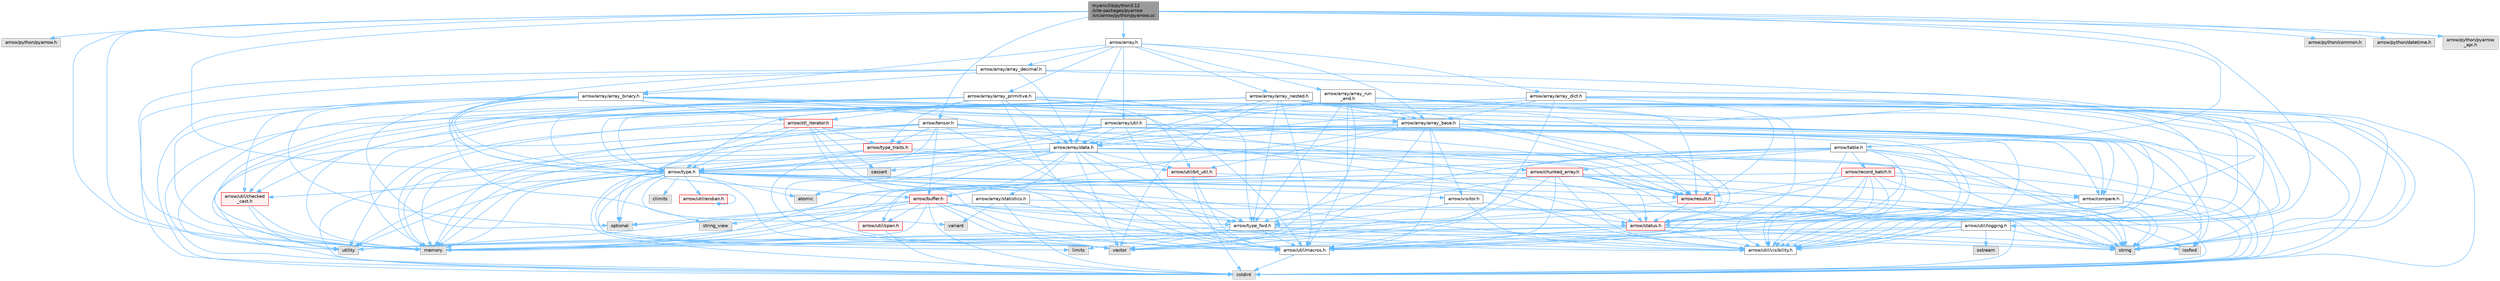 digraph "myenv/lib/python3.12/site-packages/pyarrow/src/arrow/python/pyarrow.cc"
{
 // LATEX_PDF_SIZE
  bgcolor="transparent";
  edge [fontname=Helvetica,fontsize=10,labelfontname=Helvetica,labelfontsize=10];
  node [fontname=Helvetica,fontsize=10,shape=box,height=0.2,width=0.4];
  Node1 [id="Node000001",label="myenv/lib/python3.12\l/site-packages/pyarrow\l/src/arrow/python/pyarrow.cc",height=0.2,width=0.4,color="gray40", fillcolor="grey60", style="filled", fontcolor="black",tooltip=" "];
  Node1 -> Node2 [id="edge1_Node000001_Node000002",color="steelblue1",style="solid",tooltip=" "];
  Node2 [id="Node000002",label="arrow/python/pyarrow.h",height=0.2,width=0.4,color="grey60", fillcolor="#E0E0E0", style="filled",tooltip=" "];
  Node1 -> Node3 [id="edge2_Node000001_Node000003",color="steelblue1",style="solid",tooltip=" "];
  Node3 [id="Node000003",label="memory",height=0.2,width=0.4,color="grey60", fillcolor="#E0E0E0", style="filled",tooltip=" "];
  Node1 -> Node4 [id="edge3_Node000001_Node000004",color="steelblue1",style="solid",tooltip=" "];
  Node4 [id="Node000004",label="utility",height=0.2,width=0.4,color="grey60", fillcolor="#E0E0E0", style="filled",tooltip=" "];
  Node1 -> Node5 [id="edge4_Node000001_Node000005",color="steelblue1",style="solid",tooltip=" "];
  Node5 [id="Node000005",label="arrow/array.h",height=0.2,width=0.4,color="grey40", fillcolor="white", style="filled",URL="$array_8h.html",tooltip=" "];
  Node5 -> Node6 [id="edge5_Node000005_Node000006",color="steelblue1",style="solid",tooltip=" "];
  Node6 [id="Node000006",label="arrow/array/array_base.h",height=0.2,width=0.4,color="grey40", fillcolor="white", style="filled",URL="$array__base_8h.html",tooltip=" "];
  Node6 -> Node7 [id="edge6_Node000006_Node000007",color="steelblue1",style="solid",tooltip=" "];
  Node7 [id="Node000007",label="cstdint",height=0.2,width=0.4,color="grey60", fillcolor="#E0E0E0", style="filled",tooltip=" "];
  Node6 -> Node8 [id="edge7_Node000006_Node000008",color="steelblue1",style="solid",tooltip=" "];
  Node8 [id="Node000008",label="iosfwd",height=0.2,width=0.4,color="grey60", fillcolor="#E0E0E0", style="filled",tooltip=" "];
  Node6 -> Node3 [id="edge8_Node000006_Node000003",color="steelblue1",style="solid",tooltip=" "];
  Node6 -> Node9 [id="edge9_Node000006_Node000009",color="steelblue1",style="solid",tooltip=" "];
  Node9 [id="Node000009",label="string",height=0.2,width=0.4,color="grey60", fillcolor="#E0E0E0", style="filled",tooltip=" "];
  Node6 -> Node10 [id="edge10_Node000006_Node000010",color="steelblue1",style="solid",tooltip=" "];
  Node10 [id="Node000010",label="vector",height=0.2,width=0.4,color="grey60", fillcolor="#E0E0E0", style="filled",tooltip=" "];
  Node6 -> Node11 [id="edge11_Node000006_Node000011",color="steelblue1",style="solid",tooltip=" "];
  Node11 [id="Node000011",label="arrow/array/data.h",height=0.2,width=0.4,color="grey40", fillcolor="white", style="filled",URL="$data_8h.html",tooltip=" "];
  Node11 -> Node12 [id="edge12_Node000011_Node000012",color="steelblue1",style="solid",tooltip=" "];
  Node12 [id="Node000012",label="atomic",height=0.2,width=0.4,color="grey60", fillcolor="#E0E0E0", style="filled",tooltip=" "];
  Node11 -> Node13 [id="edge13_Node000011_Node000013",color="steelblue1",style="solid",tooltip=" "];
  Node13 [id="Node000013",label="cassert",height=0.2,width=0.4,color="grey60", fillcolor="#E0E0E0", style="filled",tooltip=" "];
  Node11 -> Node7 [id="edge14_Node000011_Node000007",color="steelblue1",style="solid",tooltip=" "];
  Node11 -> Node3 [id="edge15_Node000011_Node000003",color="steelblue1",style="solid",tooltip=" "];
  Node11 -> Node4 [id="edge16_Node000011_Node000004",color="steelblue1",style="solid",tooltip=" "];
  Node11 -> Node10 [id="edge17_Node000011_Node000010",color="steelblue1",style="solid",tooltip=" "];
  Node11 -> Node14 [id="edge18_Node000011_Node000014",color="steelblue1",style="solid",tooltip=" "];
  Node14 [id="Node000014",label="arrow/array/statistics.h",height=0.2,width=0.4,color="grey40", fillcolor="white", style="filled",URL="$arrow_2array_2statistics_8h.html",tooltip=" "];
  Node14 -> Node7 [id="edge19_Node000014_Node000007",color="steelblue1",style="solid",tooltip=" "];
  Node14 -> Node15 [id="edge20_Node000014_Node000015",color="steelblue1",style="solid",tooltip=" "];
  Node15 [id="Node000015",label="optional",height=0.2,width=0.4,color="grey60", fillcolor="#E0E0E0", style="filled",tooltip=" "];
  Node14 -> Node9 [id="edge21_Node000014_Node000009",color="steelblue1",style="solid",tooltip=" "];
  Node14 -> Node16 [id="edge22_Node000014_Node000016",color="steelblue1",style="solid",tooltip=" "];
  Node16 [id="Node000016",label="variant",height=0.2,width=0.4,color="grey60", fillcolor="#E0E0E0", style="filled",tooltip=" "];
  Node14 -> Node17 [id="edge23_Node000014_Node000017",color="steelblue1",style="solid",tooltip=" "];
  Node17 [id="Node000017",label="arrow/util/visibility.h",height=0.2,width=0.4,color="grey40", fillcolor="white", style="filled",URL="$include_2arrow_2util_2visibility_8h.html",tooltip=" "];
  Node11 -> Node18 [id="edge24_Node000011_Node000018",color="steelblue1",style="solid",tooltip=" "];
  Node18 [id="Node000018",label="arrow/buffer.h",height=0.2,width=0.4,color="red", fillcolor="#FFF0F0", style="filled",URL="$buffer_8h.html",tooltip=" "];
  Node18 -> Node7 [id="edge25_Node000018_Node000007",color="steelblue1",style="solid",tooltip=" "];
  Node18 -> Node3 [id="edge26_Node000018_Node000003",color="steelblue1",style="solid",tooltip=" "];
  Node18 -> Node15 [id="edge27_Node000018_Node000015",color="steelblue1",style="solid",tooltip=" "];
  Node18 -> Node9 [id="edge28_Node000018_Node000009",color="steelblue1",style="solid",tooltip=" "];
  Node18 -> Node20 [id="edge29_Node000018_Node000020",color="steelblue1",style="solid",tooltip=" "];
  Node20 [id="Node000020",label="string_view",height=0.2,width=0.4,color="grey60", fillcolor="#E0E0E0", style="filled",tooltip=" "];
  Node18 -> Node4 [id="edge30_Node000018_Node000004",color="steelblue1",style="solid",tooltip=" "];
  Node18 -> Node10 [id="edge31_Node000018_Node000010",color="steelblue1",style="solid",tooltip=" "];
  Node18 -> Node31 [id="edge32_Node000018_Node000031",color="steelblue1",style="solid",tooltip=" "];
  Node31 [id="Node000031",label="arrow/status.h",height=0.2,width=0.4,color="red", fillcolor="#FFF0F0", style="filled",URL="$status_8h.html",tooltip=" "];
  Node31 -> Node8 [id="edge33_Node000031_Node000008",color="steelblue1",style="solid",tooltip=" "];
  Node31 -> Node3 [id="edge34_Node000031_Node000003",color="steelblue1",style="solid",tooltip=" "];
  Node31 -> Node9 [id="edge35_Node000031_Node000009",color="steelblue1",style="solid",tooltip=" "];
  Node31 -> Node4 [id="edge36_Node000031_Node000004",color="steelblue1",style="solid",tooltip=" "];
  Node31 -> Node26 [id="edge37_Node000031_Node000026",color="steelblue1",style="solid",tooltip=" "];
  Node26 [id="Node000026",label="arrow/util/macros.h",height=0.2,width=0.4,color="grey40", fillcolor="white", style="filled",URL="$macros_8h.html",tooltip=" "];
  Node26 -> Node7 [id="edge38_Node000026_Node000007",color="steelblue1",style="solid",tooltip=" "];
  Node31 -> Node17 [id="edge39_Node000031_Node000017",color="steelblue1",style="solid",tooltip=" "];
  Node18 -> Node24 [id="edge40_Node000018_Node000024",color="steelblue1",style="solid",tooltip=" "];
  Node24 [id="Node000024",label="arrow/type_fwd.h",height=0.2,width=0.4,color="grey40", fillcolor="white", style="filled",URL="$arrow_2type__fwd_8h.html",tooltip=" "];
  Node24 -> Node25 [id="edge41_Node000024_Node000025",color="steelblue1",style="solid",tooltip=" "];
  Node25 [id="Node000025",label="limits",height=0.2,width=0.4,color="grey60", fillcolor="#E0E0E0", style="filled",tooltip=" "];
  Node24 -> Node3 [id="edge42_Node000024_Node000003",color="steelblue1",style="solid",tooltip=" "];
  Node24 -> Node9 [id="edge43_Node000024_Node000009",color="steelblue1",style="solid",tooltip=" "];
  Node24 -> Node10 [id="edge44_Node000024_Node000010",color="steelblue1",style="solid",tooltip=" "];
  Node24 -> Node26 [id="edge45_Node000024_Node000026",color="steelblue1",style="solid",tooltip=" "];
  Node24 -> Node17 [id="edge46_Node000024_Node000017",color="steelblue1",style="solid",tooltip=" "];
  Node18 -> Node26 [id="edge47_Node000018_Node000026",color="steelblue1",style="solid",tooltip=" "];
  Node18 -> Node37 [id="edge48_Node000018_Node000037",color="steelblue1",style="solid",tooltip=" "];
  Node37 [id="Node000037",label="arrow/util/span.h",height=0.2,width=0.4,color="red", fillcolor="#FFF0F0", style="filled",URL="$span_8h.html",tooltip=" "];
  Node37 -> Node7 [id="edge49_Node000037_Node000007",color="steelblue1",style="solid",tooltip=" "];
  Node18 -> Node17 [id="edge50_Node000018_Node000017",color="steelblue1",style="solid",tooltip=" "];
  Node11 -> Node27 [id="edge51_Node000011_Node000027",color="steelblue1",style="solid",tooltip=" "];
  Node27 [id="Node000027",label="arrow/result.h",height=0.2,width=0.4,color="red", fillcolor="#FFF0F0", style="filled",URL="$result_8h.html",tooltip=" "];
  Node27 -> Node9 [id="edge52_Node000027_Node000009",color="steelblue1",style="solid",tooltip=" "];
  Node27 -> Node4 [id="edge53_Node000027_Node000004",color="steelblue1",style="solid",tooltip=" "];
  Node27 -> Node31 [id="edge54_Node000027_Node000031",color="steelblue1",style="solid",tooltip=" "];
  Node11 -> Node39 [id="edge55_Node000011_Node000039",color="steelblue1",style="solid",tooltip=" "];
  Node39 [id="Node000039",label="arrow/type.h",height=0.2,width=0.4,color="grey40", fillcolor="white", style="filled",URL="$type_8h.html",tooltip=" "];
  Node39 -> Node12 [id="edge56_Node000039_Node000012",color="steelblue1",style="solid",tooltip=" "];
  Node39 -> Node40 [id="edge57_Node000039_Node000040",color="steelblue1",style="solid",tooltip=" "];
  Node40 [id="Node000040",label="climits",height=0.2,width=0.4,color="grey60", fillcolor="#E0E0E0", style="filled",tooltip=" "];
  Node39 -> Node7 [id="edge58_Node000039_Node000007",color="steelblue1",style="solid",tooltip=" "];
  Node39 -> Node8 [id="edge59_Node000039_Node000008",color="steelblue1",style="solid",tooltip=" "];
  Node39 -> Node25 [id="edge60_Node000039_Node000025",color="steelblue1",style="solid",tooltip=" "];
  Node39 -> Node3 [id="edge61_Node000039_Node000003",color="steelblue1",style="solid",tooltip=" "];
  Node39 -> Node15 [id="edge62_Node000039_Node000015",color="steelblue1",style="solid",tooltip=" "];
  Node39 -> Node9 [id="edge63_Node000039_Node000009",color="steelblue1",style="solid",tooltip=" "];
  Node39 -> Node4 [id="edge64_Node000039_Node000004",color="steelblue1",style="solid",tooltip=" "];
  Node39 -> Node16 [id="edge65_Node000039_Node000016",color="steelblue1",style="solid",tooltip=" "];
  Node39 -> Node10 [id="edge66_Node000039_Node000010",color="steelblue1",style="solid",tooltip=" "];
  Node39 -> Node27 [id="edge67_Node000039_Node000027",color="steelblue1",style="solid",tooltip=" "];
  Node39 -> Node24 [id="edge68_Node000039_Node000024",color="steelblue1",style="solid",tooltip=" "];
  Node39 -> Node41 [id="edge69_Node000039_Node000041",color="steelblue1",style="solid",tooltip=" "];
  Node41 [id="Node000041",label="arrow/util/checked\l_cast.h",height=0.2,width=0.4,color="red", fillcolor="#FFF0F0", style="filled",URL="$checked__cast_8h.html",tooltip=" "];
  Node41 -> Node3 [id="edge70_Node000041_Node000003",color="steelblue1",style="solid",tooltip=" "];
  Node41 -> Node4 [id="edge71_Node000041_Node000004",color="steelblue1",style="solid",tooltip=" "];
  Node39 -> Node42 [id="edge72_Node000039_Node000042",color="steelblue1",style="solid",tooltip=" "];
  Node42 [id="Node000042",label="arrow/util/endian.h",height=0.2,width=0.4,color="red", fillcolor="#FFF0F0", style="filled",URL="$endian_8h.html",tooltip=" "];
  Node42 -> Node42 [id="edge73_Node000042_Node000042",color="steelblue1",style="solid",tooltip=" "];
  Node39 -> Node26 [id="edge74_Node000039_Node000026",color="steelblue1",style="solid",tooltip=" "];
  Node39 -> Node17 [id="edge75_Node000039_Node000017",color="steelblue1",style="solid",tooltip=" "];
  Node39 -> Node47 [id="edge76_Node000039_Node000047",color="steelblue1",style="solid",tooltip=" "];
  Node47 [id="Node000047",label="arrow/visitor.h",height=0.2,width=0.4,color="grey40", fillcolor="white", style="filled",URL="$visitor_8h.html",tooltip=" "];
  Node47 -> Node31 [id="edge77_Node000047_Node000031",color="steelblue1",style="solid",tooltip=" "];
  Node47 -> Node24 [id="edge78_Node000047_Node000024",color="steelblue1",style="solid",tooltip=" "];
  Node47 -> Node17 [id="edge79_Node000047_Node000017",color="steelblue1",style="solid",tooltip=" "];
  Node11 -> Node24 [id="edge80_Node000011_Node000024",color="steelblue1",style="solid",tooltip=" "];
  Node11 -> Node48 [id="edge81_Node000011_Node000048",color="steelblue1",style="solid",tooltip=" "];
  Node48 [id="Node000048",label="arrow/util/bit_util.h",height=0.2,width=0.4,color="red", fillcolor="#FFF0F0", style="filled",URL="$bit__util_8h.html",tooltip=" "];
  Node48 -> Node7 [id="edge82_Node000048_Node000007",color="steelblue1",style="solid",tooltip=" "];
  Node48 -> Node26 [id="edge83_Node000048_Node000026",color="steelblue1",style="solid",tooltip=" "];
  Node48 -> Node17 [id="edge84_Node000048_Node000017",color="steelblue1",style="solid",tooltip=" "];
  Node11 -> Node26 [id="edge85_Node000011_Node000026",color="steelblue1",style="solid",tooltip=" "];
  Node11 -> Node37 [id="edge86_Node000011_Node000037",color="steelblue1",style="solid",tooltip=" "];
  Node11 -> Node17 [id="edge87_Node000011_Node000017",color="steelblue1",style="solid",tooltip=" "];
  Node6 -> Node18 [id="edge88_Node000006_Node000018",color="steelblue1",style="solid",tooltip=" "];
  Node6 -> Node49 [id="edge89_Node000006_Node000049",color="steelblue1",style="solid",tooltip=" "];
  Node49 [id="Node000049",label="arrow/compare.h",height=0.2,width=0.4,color="grey40", fillcolor="white", style="filled",URL="$compare_8h.html",tooltip=" "];
  Node49 -> Node7 [id="edge90_Node000049_Node000007",color="steelblue1",style="solid",tooltip=" "];
  Node49 -> Node8 [id="edge91_Node000049_Node000008",color="steelblue1",style="solid",tooltip=" "];
  Node49 -> Node26 [id="edge92_Node000049_Node000026",color="steelblue1",style="solid",tooltip=" "];
  Node49 -> Node17 [id="edge93_Node000049_Node000017",color="steelblue1",style="solid",tooltip=" "];
  Node6 -> Node27 [id="edge94_Node000006_Node000027",color="steelblue1",style="solid",tooltip=" "];
  Node6 -> Node31 [id="edge95_Node000006_Node000031",color="steelblue1",style="solid",tooltip=" "];
  Node6 -> Node39 [id="edge96_Node000006_Node000039",color="steelblue1",style="solid",tooltip=" "];
  Node6 -> Node48 [id="edge97_Node000006_Node000048",color="steelblue1",style="solid",tooltip=" "];
  Node6 -> Node26 [id="edge98_Node000006_Node000026",color="steelblue1",style="solid",tooltip=" "];
  Node6 -> Node17 [id="edge99_Node000006_Node000017",color="steelblue1",style="solid",tooltip=" "];
  Node6 -> Node47 [id="edge100_Node000006_Node000047",color="steelblue1",style="solid",tooltip=" "];
  Node5 -> Node50 [id="edge101_Node000005_Node000050",color="steelblue1",style="solid",tooltip=" "];
  Node50 [id="Node000050",label="arrow/array/array_binary.h",height=0.2,width=0.4,color="grey40", fillcolor="white", style="filled",URL="$array__binary_8h.html",tooltip=" "];
  Node50 -> Node7 [id="edge102_Node000050_Node000007",color="steelblue1",style="solid",tooltip=" "];
  Node50 -> Node3 [id="edge103_Node000050_Node000003",color="steelblue1",style="solid",tooltip=" "];
  Node50 -> Node15 [id="edge104_Node000050_Node000015",color="steelblue1",style="solid",tooltip=" "];
  Node50 -> Node9 [id="edge105_Node000050_Node000009",color="steelblue1",style="solid",tooltip=" "];
  Node50 -> Node20 [id="edge106_Node000050_Node000020",color="steelblue1",style="solid",tooltip=" "];
  Node50 -> Node10 [id="edge107_Node000050_Node000010",color="steelblue1",style="solid",tooltip=" "];
  Node50 -> Node6 [id="edge108_Node000050_Node000006",color="steelblue1",style="solid",tooltip=" "];
  Node50 -> Node11 [id="edge109_Node000050_Node000011",color="steelblue1",style="solid",tooltip=" "];
  Node50 -> Node18 [id="edge110_Node000050_Node000018",color="steelblue1",style="solid",tooltip=" "];
  Node50 -> Node51 [id="edge111_Node000050_Node000051",color="steelblue1",style="solid",tooltip=" "];
  Node51 [id="Node000051",label="arrow/stl_iterator.h",height=0.2,width=0.4,color="red", fillcolor="#FFF0F0", style="filled",URL="$stl__iterator_8h.html",tooltip=" "];
  Node51 -> Node13 [id="edge112_Node000051_Node000013",color="steelblue1",style="solid",tooltip=" "];
  Node51 -> Node15 [id="edge113_Node000051_Node000015",color="steelblue1",style="solid",tooltip=" "];
  Node51 -> Node4 [id="edge114_Node000051_Node000004",color="steelblue1",style="solid",tooltip=" "];
  Node51 -> Node52 [id="edge115_Node000051_Node000052",color="steelblue1",style="solid",tooltip=" "];
  Node52 [id="Node000052",label="arrow/chunked_array.h",height=0.2,width=0.4,color="red", fillcolor="#FFF0F0", style="filled",URL="$chunked__array_8h.html",tooltip=" "];
  Node52 -> Node7 [id="edge116_Node000052_Node000007",color="steelblue1",style="solid",tooltip=" "];
  Node52 -> Node3 [id="edge117_Node000052_Node000003",color="steelblue1",style="solid",tooltip=" "];
  Node52 -> Node9 [id="edge118_Node000052_Node000009",color="steelblue1",style="solid",tooltip=" "];
  Node52 -> Node4 [id="edge119_Node000052_Node000004",color="steelblue1",style="solid",tooltip=" "];
  Node52 -> Node10 [id="edge120_Node000052_Node000010",color="steelblue1",style="solid",tooltip=" "];
  Node52 -> Node49 [id="edge121_Node000052_Node000049",color="steelblue1",style="solid",tooltip=" "];
  Node52 -> Node27 [id="edge122_Node000052_Node000027",color="steelblue1",style="solid",tooltip=" "];
  Node52 -> Node31 [id="edge123_Node000052_Node000031",color="steelblue1",style="solid",tooltip=" "];
  Node52 -> Node24 [id="edge124_Node000052_Node000024",color="steelblue1",style="solid",tooltip=" "];
  Node52 -> Node26 [id="edge125_Node000052_Node000026",color="steelblue1",style="solid",tooltip=" "];
  Node52 -> Node17 [id="edge126_Node000052_Node000017",color="steelblue1",style="solid",tooltip=" "];
  Node51 -> Node39 [id="edge127_Node000051_Node000039",color="steelblue1",style="solid",tooltip=" "];
  Node51 -> Node24 [id="edge128_Node000051_Node000024",color="steelblue1",style="solid",tooltip=" "];
  Node51 -> Node56 [id="edge129_Node000051_Node000056",color="steelblue1",style="solid",tooltip=" "];
  Node56 [id="Node000056",label="arrow/type_traits.h",height=0.2,width=0.4,color="red", fillcolor="#FFF0F0", style="filled",URL="$include_2arrow_2type__traits_8h.html",tooltip=" "];
  Node56 -> Node3 [id="edge130_Node000056_Node000003",color="steelblue1",style="solid",tooltip=" "];
  Node56 -> Node9 [id="edge131_Node000056_Node000009",color="steelblue1",style="solid",tooltip=" "];
  Node56 -> Node10 [id="edge132_Node000056_Node000010",color="steelblue1",style="solid",tooltip=" "];
  Node56 -> Node39 [id="edge133_Node000056_Node000039",color="steelblue1",style="solid",tooltip=" "];
  Node56 -> Node48 [id="edge134_Node000056_Node000048",color="steelblue1",style="solid",tooltip=" "];
  Node51 -> Node26 [id="edge135_Node000051_Node000026",color="steelblue1",style="solid",tooltip=" "];
  Node50 -> Node39 [id="edge136_Node000050_Node000039",color="steelblue1",style="solid",tooltip=" "];
  Node50 -> Node41 [id="edge137_Node000050_Node000041",color="steelblue1",style="solid",tooltip=" "];
  Node50 -> Node26 [id="edge138_Node000050_Node000026",color="steelblue1",style="solid",tooltip=" "];
  Node50 -> Node17 [id="edge139_Node000050_Node000017",color="steelblue1",style="solid",tooltip=" "];
  Node5 -> Node57 [id="edge140_Node000005_Node000057",color="steelblue1",style="solid",tooltip=" "];
  Node57 [id="Node000057",label="arrow/array/array_decimal.h",height=0.2,width=0.4,color="grey40", fillcolor="white", style="filled",URL="$array__decimal_8h.html",tooltip=" "];
  Node57 -> Node7 [id="edge141_Node000057_Node000007",color="steelblue1",style="solid",tooltip=" "];
  Node57 -> Node3 [id="edge142_Node000057_Node000003",color="steelblue1",style="solid",tooltip=" "];
  Node57 -> Node9 [id="edge143_Node000057_Node000009",color="steelblue1",style="solid",tooltip=" "];
  Node57 -> Node50 [id="edge144_Node000057_Node000050",color="steelblue1",style="solid",tooltip=" "];
  Node57 -> Node11 [id="edge145_Node000057_Node000011",color="steelblue1",style="solid",tooltip=" "];
  Node57 -> Node39 [id="edge146_Node000057_Node000039",color="steelblue1",style="solid",tooltip=" "];
  Node57 -> Node17 [id="edge147_Node000057_Node000017",color="steelblue1",style="solid",tooltip=" "];
  Node5 -> Node58 [id="edge148_Node000005_Node000058",color="steelblue1",style="solid",tooltip=" "];
  Node58 [id="Node000058",label="arrow/array/array_dict.h",height=0.2,width=0.4,color="grey40", fillcolor="white", style="filled",URL="$array__dict_8h.html",tooltip=" "];
  Node58 -> Node7 [id="edge149_Node000058_Node000007",color="steelblue1",style="solid",tooltip=" "];
  Node58 -> Node3 [id="edge150_Node000058_Node000003",color="steelblue1",style="solid",tooltip=" "];
  Node58 -> Node6 [id="edge151_Node000058_Node000006",color="steelblue1",style="solid",tooltip=" "];
  Node58 -> Node11 [id="edge152_Node000058_Node000011",color="steelblue1",style="solid",tooltip=" "];
  Node58 -> Node27 [id="edge153_Node000058_Node000027",color="steelblue1",style="solid",tooltip=" "];
  Node58 -> Node31 [id="edge154_Node000058_Node000031",color="steelblue1",style="solid",tooltip=" "];
  Node58 -> Node39 [id="edge155_Node000058_Node000039",color="steelblue1",style="solid",tooltip=" "];
  Node58 -> Node26 [id="edge156_Node000058_Node000026",color="steelblue1",style="solid",tooltip=" "];
  Node58 -> Node17 [id="edge157_Node000058_Node000017",color="steelblue1",style="solid",tooltip=" "];
  Node5 -> Node59 [id="edge158_Node000005_Node000059",color="steelblue1",style="solid",tooltip=" "];
  Node59 [id="Node000059",label="arrow/array/array_nested.h",height=0.2,width=0.4,color="grey40", fillcolor="white", style="filled",URL="$array__nested_8h.html",tooltip=" "];
  Node59 -> Node7 [id="edge159_Node000059_Node000007",color="steelblue1",style="solid",tooltip=" "];
  Node59 -> Node3 [id="edge160_Node000059_Node000003",color="steelblue1",style="solid",tooltip=" "];
  Node59 -> Node9 [id="edge161_Node000059_Node000009",color="steelblue1",style="solid",tooltip=" "];
  Node59 -> Node4 [id="edge162_Node000059_Node000004",color="steelblue1",style="solid",tooltip=" "];
  Node59 -> Node10 [id="edge163_Node000059_Node000010",color="steelblue1",style="solid",tooltip=" "];
  Node59 -> Node6 [id="edge164_Node000059_Node000006",color="steelblue1",style="solid",tooltip=" "];
  Node59 -> Node11 [id="edge165_Node000059_Node000011",color="steelblue1",style="solid",tooltip=" "];
  Node59 -> Node27 [id="edge166_Node000059_Node000027",color="steelblue1",style="solid",tooltip=" "];
  Node59 -> Node31 [id="edge167_Node000059_Node000031",color="steelblue1",style="solid",tooltip=" "];
  Node59 -> Node39 [id="edge168_Node000059_Node000039",color="steelblue1",style="solid",tooltip=" "];
  Node59 -> Node24 [id="edge169_Node000059_Node000024",color="steelblue1",style="solid",tooltip=" "];
  Node59 -> Node41 [id="edge170_Node000059_Node000041",color="steelblue1",style="solid",tooltip=" "];
  Node59 -> Node26 [id="edge171_Node000059_Node000026",color="steelblue1",style="solid",tooltip=" "];
  Node59 -> Node17 [id="edge172_Node000059_Node000017",color="steelblue1",style="solid",tooltip=" "];
  Node5 -> Node60 [id="edge173_Node000005_Node000060",color="steelblue1",style="solid",tooltip=" "];
  Node60 [id="Node000060",label="arrow/array/array_primitive.h",height=0.2,width=0.4,color="grey40", fillcolor="white", style="filled",URL="$array__primitive_8h.html",tooltip=" "];
  Node60 -> Node7 [id="edge174_Node000060_Node000007",color="steelblue1",style="solid",tooltip=" "];
  Node60 -> Node3 [id="edge175_Node000060_Node000003",color="steelblue1",style="solid",tooltip=" "];
  Node60 -> Node6 [id="edge176_Node000060_Node000006",color="steelblue1",style="solid",tooltip=" "];
  Node60 -> Node11 [id="edge177_Node000060_Node000011",color="steelblue1",style="solid",tooltip=" "];
  Node60 -> Node51 [id="edge178_Node000060_Node000051",color="steelblue1",style="solid",tooltip=" "];
  Node60 -> Node39 [id="edge179_Node000060_Node000039",color="steelblue1",style="solid",tooltip=" "];
  Node60 -> Node24 [id="edge180_Node000060_Node000024",color="steelblue1",style="solid",tooltip=" "];
  Node60 -> Node56 [id="edge181_Node000060_Node000056",color="steelblue1",style="solid",tooltip=" "];
  Node60 -> Node48 [id="edge182_Node000060_Node000048",color="steelblue1",style="solid",tooltip=" "];
  Node60 -> Node26 [id="edge183_Node000060_Node000026",color="steelblue1",style="solid",tooltip=" "];
  Node60 -> Node17 [id="edge184_Node000060_Node000017",color="steelblue1",style="solid",tooltip=" "];
  Node5 -> Node61 [id="edge185_Node000005_Node000061",color="steelblue1",style="solid",tooltip=" "];
  Node61 [id="Node000061",label="arrow/array/array_run\l_end.h",height=0.2,width=0.4,color="grey40", fillcolor="white", style="filled",URL="$array__run__end_8h.html",tooltip=" "];
  Node61 -> Node7 [id="edge186_Node000061_Node000007",color="steelblue1",style="solid",tooltip=" "];
  Node61 -> Node3 [id="edge187_Node000061_Node000003",color="steelblue1",style="solid",tooltip=" "];
  Node61 -> Node9 [id="edge188_Node000061_Node000009",color="steelblue1",style="solid",tooltip=" "];
  Node61 -> Node4 [id="edge189_Node000061_Node000004",color="steelblue1",style="solid",tooltip=" "];
  Node61 -> Node10 [id="edge190_Node000061_Node000010",color="steelblue1",style="solid",tooltip=" "];
  Node61 -> Node6 [id="edge191_Node000061_Node000006",color="steelblue1",style="solid",tooltip=" "];
  Node61 -> Node11 [id="edge192_Node000061_Node000011",color="steelblue1",style="solid",tooltip=" "];
  Node61 -> Node27 [id="edge193_Node000061_Node000027",color="steelblue1",style="solid",tooltip=" "];
  Node61 -> Node31 [id="edge194_Node000061_Node000031",color="steelblue1",style="solid",tooltip=" "];
  Node61 -> Node39 [id="edge195_Node000061_Node000039",color="steelblue1",style="solid",tooltip=" "];
  Node61 -> Node24 [id="edge196_Node000061_Node000024",color="steelblue1",style="solid",tooltip=" "];
  Node61 -> Node41 [id="edge197_Node000061_Node000041",color="steelblue1",style="solid",tooltip=" "];
  Node61 -> Node26 [id="edge198_Node000061_Node000026",color="steelblue1",style="solid",tooltip=" "];
  Node61 -> Node17 [id="edge199_Node000061_Node000017",color="steelblue1",style="solid",tooltip=" "];
  Node5 -> Node11 [id="edge200_Node000005_Node000011",color="steelblue1",style="solid",tooltip=" "];
  Node5 -> Node62 [id="edge201_Node000005_Node000062",color="steelblue1",style="solid",tooltip=" "];
  Node62 [id="Node000062",label="arrow/array/util.h",height=0.2,width=0.4,color="grey40", fillcolor="white", style="filled",URL="$array_2util_8h.html",tooltip=" "];
  Node62 -> Node7 [id="edge202_Node000062_Node000007",color="steelblue1",style="solid",tooltip=" "];
  Node62 -> Node3 [id="edge203_Node000062_Node000003",color="steelblue1",style="solid",tooltip=" "];
  Node62 -> Node10 [id="edge204_Node000062_Node000010",color="steelblue1",style="solid",tooltip=" "];
  Node62 -> Node11 [id="edge205_Node000062_Node000011",color="steelblue1",style="solid",tooltip=" "];
  Node62 -> Node49 [id="edge206_Node000062_Node000049",color="steelblue1",style="solid",tooltip=" "];
  Node62 -> Node27 [id="edge207_Node000062_Node000027",color="steelblue1",style="solid",tooltip=" "];
  Node62 -> Node31 [id="edge208_Node000062_Node000031",color="steelblue1",style="solid",tooltip=" "];
  Node62 -> Node39 [id="edge209_Node000062_Node000039",color="steelblue1",style="solid",tooltip=" "];
  Node62 -> Node26 [id="edge210_Node000062_Node000026",color="steelblue1",style="solid",tooltip=" "];
  Node62 -> Node17 [id="edge211_Node000062_Node000017",color="steelblue1",style="solid",tooltip=" "];
  Node1 -> Node63 [id="edge212_Node000001_Node000063",color="steelblue1",style="solid",tooltip=" "];
  Node63 [id="Node000063",label="arrow/table.h",height=0.2,width=0.4,color="grey40", fillcolor="white", style="filled",URL="$table_8h.html",tooltip=" "];
  Node63 -> Node7 [id="edge213_Node000063_Node000007",color="steelblue1",style="solid",tooltip=" "];
  Node63 -> Node3 [id="edge214_Node000063_Node000003",color="steelblue1",style="solid",tooltip=" "];
  Node63 -> Node9 [id="edge215_Node000063_Node000009",color="steelblue1",style="solid",tooltip=" "];
  Node63 -> Node10 [id="edge216_Node000063_Node000010",color="steelblue1",style="solid",tooltip=" "];
  Node63 -> Node52 [id="edge217_Node000063_Node000052",color="steelblue1",style="solid",tooltip=" "];
  Node63 -> Node64 [id="edge218_Node000063_Node000064",color="steelblue1",style="solid",tooltip=" "];
  Node64 [id="Node000064",label="arrow/record_batch.h",height=0.2,width=0.4,color="red", fillcolor="#FFF0F0", style="filled",URL="$record__batch_8h.html",tooltip=" "];
  Node64 -> Node7 [id="edge219_Node000064_Node000007",color="steelblue1",style="solid",tooltip=" "];
  Node64 -> Node3 [id="edge220_Node000064_Node000003",color="steelblue1",style="solid",tooltip=" "];
  Node64 -> Node9 [id="edge221_Node000064_Node000009",color="steelblue1",style="solid",tooltip=" "];
  Node64 -> Node10 [id="edge222_Node000064_Node000010",color="steelblue1",style="solid",tooltip=" "];
  Node64 -> Node49 [id="edge223_Node000064_Node000049",color="steelblue1",style="solid",tooltip=" "];
  Node64 -> Node27 [id="edge224_Node000064_Node000027",color="steelblue1",style="solid",tooltip=" "];
  Node64 -> Node31 [id="edge225_Node000064_Node000031",color="steelblue1",style="solid",tooltip=" "];
  Node64 -> Node24 [id="edge226_Node000064_Node000024",color="steelblue1",style="solid",tooltip=" "];
  Node64 -> Node26 [id="edge227_Node000064_Node000026",color="steelblue1",style="solid",tooltip=" "];
  Node64 -> Node17 [id="edge228_Node000064_Node000017",color="steelblue1",style="solid",tooltip=" "];
  Node63 -> Node31 [id="edge229_Node000063_Node000031",color="steelblue1",style="solid",tooltip=" "];
  Node63 -> Node39 [id="edge230_Node000063_Node000039",color="steelblue1",style="solid",tooltip=" "];
  Node63 -> Node24 [id="edge231_Node000063_Node000024",color="steelblue1",style="solid",tooltip=" "];
  Node63 -> Node26 [id="edge232_Node000063_Node000026",color="steelblue1",style="solid",tooltip=" "];
  Node63 -> Node17 [id="edge233_Node000063_Node000017",color="steelblue1",style="solid",tooltip=" "];
  Node1 -> Node68 [id="edge234_Node000001_Node000068",color="steelblue1",style="solid",tooltip=" "];
  Node68 [id="Node000068",label="arrow/tensor.h",height=0.2,width=0.4,color="grey40", fillcolor="white", style="filled",URL="$tensor_8h.html",tooltip=" "];
  Node68 -> Node7 [id="edge235_Node000068_Node000007",color="steelblue1",style="solid",tooltip=" "];
  Node68 -> Node3 [id="edge236_Node000068_Node000003",color="steelblue1",style="solid",tooltip=" "];
  Node68 -> Node9 [id="edge237_Node000068_Node000009",color="steelblue1",style="solid",tooltip=" "];
  Node68 -> Node10 [id="edge238_Node000068_Node000010",color="steelblue1",style="solid",tooltip=" "];
  Node68 -> Node18 [id="edge239_Node000068_Node000018",color="steelblue1",style="solid",tooltip=" "];
  Node68 -> Node49 [id="edge240_Node000068_Node000049",color="steelblue1",style="solid",tooltip=" "];
  Node68 -> Node27 [id="edge241_Node000068_Node000027",color="steelblue1",style="solid",tooltip=" "];
  Node68 -> Node31 [id="edge242_Node000068_Node000031",color="steelblue1",style="solid",tooltip=" "];
  Node68 -> Node39 [id="edge243_Node000068_Node000039",color="steelblue1",style="solid",tooltip=" "];
  Node68 -> Node56 [id="edge244_Node000068_Node000056",color="steelblue1",style="solid",tooltip=" "];
  Node68 -> Node26 [id="edge245_Node000068_Node000026",color="steelblue1",style="solid",tooltip=" "];
  Node68 -> Node17 [id="edge246_Node000068_Node000017",color="steelblue1",style="solid",tooltip=" "];
  Node1 -> Node39 [id="edge247_Node000001_Node000039",color="steelblue1",style="solid",tooltip=" "];
  Node1 -> Node69 [id="edge248_Node000001_Node000069",color="steelblue1",style="solid",tooltip=" "];
  Node69 [id="Node000069",label="arrow/util/logging.h",height=0.2,width=0.4,color="grey40", fillcolor="white", style="filled",URL="$logging_8h.html",tooltip=" "];
  Node69 -> Node3 [id="edge249_Node000069_Node000003",color="steelblue1",style="solid",tooltip=" "];
  Node69 -> Node34 [id="edge250_Node000069_Node000034",color="steelblue1",style="solid",tooltip=" "];
  Node34 [id="Node000034",label="ostream",height=0.2,width=0.4,color="grey60", fillcolor="#E0E0E0", style="filled",tooltip=" "];
  Node69 -> Node9 [id="edge251_Node000069_Node000009",color="steelblue1",style="solid",tooltip=" "];
  Node69 -> Node26 [id="edge252_Node000069_Node000026",color="steelblue1",style="solid",tooltip=" "];
  Node69 -> Node17 [id="edge253_Node000069_Node000017",color="steelblue1",style="solid",tooltip=" "];
  Node1 -> Node70 [id="edge254_Node000001_Node000070",color="steelblue1",style="solid",tooltip=" "];
  Node70 [id="Node000070",label="arrow/python/common.h",height=0.2,width=0.4,color="grey60", fillcolor="#E0E0E0", style="filled",tooltip=" "];
  Node1 -> Node71 [id="edge255_Node000001_Node000071",color="steelblue1",style="solid",tooltip=" "];
  Node71 [id="Node000071",label="arrow/python/datetime.h",height=0.2,width=0.4,color="grey60", fillcolor="#E0E0E0", style="filled",tooltip=" "];
  Node1 -> Node72 [id="edge256_Node000001_Node000072",color="steelblue1",style="solid",tooltip=" "];
  Node72 [id="Node000072",label="arrow/python/pyarrow\l_api.h",height=0.2,width=0.4,color="grey60", fillcolor="#E0E0E0", style="filled",tooltip=" "];
}
